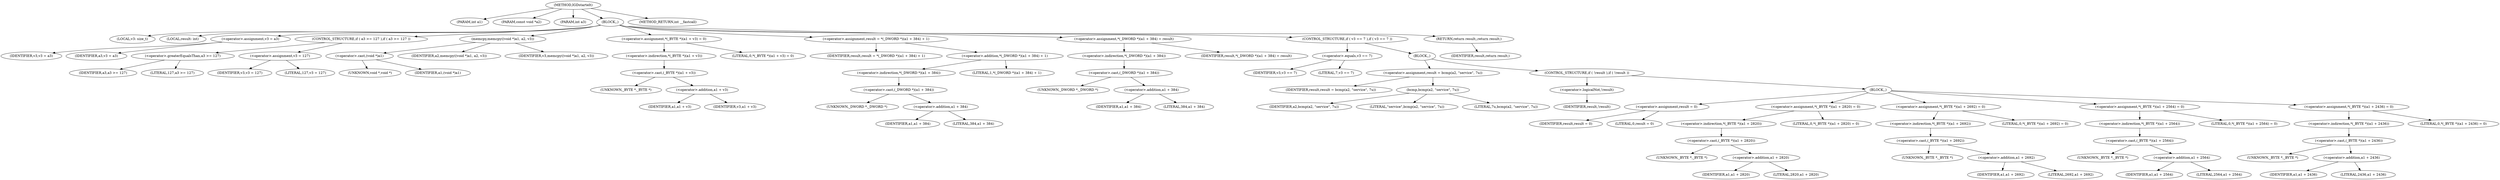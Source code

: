 digraph IGDstartelt {  
"1000103" [label = "(METHOD,IGDstartelt)" ]
"1000104" [label = "(PARAM,int a1)" ]
"1000105" [label = "(PARAM,const void *a2)" ]
"1000106" [label = "(PARAM,int a3)" ]
"1000107" [label = "(BLOCK,,)" ]
"1000108" [label = "(LOCAL,v3: size_t)" ]
"1000109" [label = "(LOCAL,result: int)" ]
"1000110" [label = "(<operator>.assignment,v3 = a3)" ]
"1000111" [label = "(IDENTIFIER,v3,v3 = a3)" ]
"1000112" [label = "(IDENTIFIER,a3,v3 = a3)" ]
"1000113" [label = "(CONTROL_STRUCTURE,if ( a3 >= 127 ),if ( a3 >= 127 ))" ]
"1000114" [label = "(<operator>.greaterEqualsThan,a3 >= 127)" ]
"1000115" [label = "(IDENTIFIER,a3,a3 >= 127)" ]
"1000116" [label = "(LITERAL,127,a3 >= 127)" ]
"1000117" [label = "(<operator>.assignment,v3 = 127)" ]
"1000118" [label = "(IDENTIFIER,v3,v3 = 127)" ]
"1000119" [label = "(LITERAL,127,v3 = 127)" ]
"1000120" [label = "(memcpy,memcpy((void *)a1, a2, v3))" ]
"1000121" [label = "(<operator>.cast,(void *)a1)" ]
"1000122" [label = "(UNKNOWN,void *,void *)" ]
"1000123" [label = "(IDENTIFIER,a1,(void *)a1)" ]
"1000124" [label = "(IDENTIFIER,a2,memcpy((void *)a1, a2, v3))" ]
"1000125" [label = "(IDENTIFIER,v3,memcpy((void *)a1, a2, v3))" ]
"1000126" [label = "(<operator>.assignment,*(_BYTE *)(a1 + v3) = 0)" ]
"1000127" [label = "(<operator>.indirection,*(_BYTE *)(a1 + v3))" ]
"1000128" [label = "(<operator>.cast,(_BYTE *)(a1 + v3))" ]
"1000129" [label = "(UNKNOWN,_BYTE *,_BYTE *)" ]
"1000130" [label = "(<operator>.addition,a1 + v3)" ]
"1000131" [label = "(IDENTIFIER,a1,a1 + v3)" ]
"1000132" [label = "(IDENTIFIER,v3,a1 + v3)" ]
"1000133" [label = "(LITERAL,0,*(_BYTE *)(a1 + v3) = 0)" ]
"1000134" [label = "(<operator>.assignment,result = *(_DWORD *)(a1 + 384) + 1)" ]
"1000135" [label = "(IDENTIFIER,result,result = *(_DWORD *)(a1 + 384) + 1)" ]
"1000136" [label = "(<operator>.addition,*(_DWORD *)(a1 + 384) + 1)" ]
"1000137" [label = "(<operator>.indirection,*(_DWORD *)(a1 + 384))" ]
"1000138" [label = "(<operator>.cast,(_DWORD *)(a1 + 384))" ]
"1000139" [label = "(UNKNOWN,_DWORD *,_DWORD *)" ]
"1000140" [label = "(<operator>.addition,a1 + 384)" ]
"1000141" [label = "(IDENTIFIER,a1,a1 + 384)" ]
"1000142" [label = "(LITERAL,384,a1 + 384)" ]
"1000143" [label = "(LITERAL,1,*(_DWORD *)(a1 + 384) + 1)" ]
"1000144" [label = "(<operator>.assignment,*(_DWORD *)(a1 + 384) = result)" ]
"1000145" [label = "(<operator>.indirection,*(_DWORD *)(a1 + 384))" ]
"1000146" [label = "(<operator>.cast,(_DWORD *)(a1 + 384))" ]
"1000147" [label = "(UNKNOWN,_DWORD *,_DWORD *)" ]
"1000148" [label = "(<operator>.addition,a1 + 384)" ]
"1000149" [label = "(IDENTIFIER,a1,a1 + 384)" ]
"1000150" [label = "(LITERAL,384,a1 + 384)" ]
"1000151" [label = "(IDENTIFIER,result,*(_DWORD *)(a1 + 384) = result)" ]
"1000152" [label = "(CONTROL_STRUCTURE,if ( v3 == 7 ),if ( v3 == 7 ))" ]
"1000153" [label = "(<operator>.equals,v3 == 7)" ]
"1000154" [label = "(IDENTIFIER,v3,v3 == 7)" ]
"1000155" [label = "(LITERAL,7,v3 == 7)" ]
"1000156" [label = "(BLOCK,,)" ]
"1000157" [label = "(<operator>.assignment,result = bcmp(a2, \"service\", 7u))" ]
"1000158" [label = "(IDENTIFIER,result,result = bcmp(a2, \"service\", 7u))" ]
"1000159" [label = "(bcmp,bcmp(a2, \"service\", 7u))" ]
"1000160" [label = "(IDENTIFIER,a2,bcmp(a2, \"service\", 7u))" ]
"1000161" [label = "(LITERAL,\"service\",bcmp(a2, \"service\", 7u))" ]
"1000162" [label = "(LITERAL,7u,bcmp(a2, \"service\", 7u))" ]
"1000163" [label = "(CONTROL_STRUCTURE,if ( !result ),if ( !result ))" ]
"1000164" [label = "(<operator>.logicalNot,!result)" ]
"1000165" [label = "(IDENTIFIER,result,!result)" ]
"1000166" [label = "(BLOCK,,)" ]
"1000167" [label = "(<operator>.assignment,result = 0)" ]
"1000168" [label = "(IDENTIFIER,result,result = 0)" ]
"1000169" [label = "(LITERAL,0,result = 0)" ]
"1000170" [label = "(<operator>.assignment,*(_BYTE *)(a1 + 2820) = 0)" ]
"1000171" [label = "(<operator>.indirection,*(_BYTE *)(a1 + 2820))" ]
"1000172" [label = "(<operator>.cast,(_BYTE *)(a1 + 2820))" ]
"1000173" [label = "(UNKNOWN,_BYTE *,_BYTE *)" ]
"1000174" [label = "(<operator>.addition,a1 + 2820)" ]
"1000175" [label = "(IDENTIFIER,a1,a1 + 2820)" ]
"1000176" [label = "(LITERAL,2820,a1 + 2820)" ]
"1000177" [label = "(LITERAL,0,*(_BYTE *)(a1 + 2820) = 0)" ]
"1000178" [label = "(<operator>.assignment,*(_BYTE *)(a1 + 2692) = 0)" ]
"1000179" [label = "(<operator>.indirection,*(_BYTE *)(a1 + 2692))" ]
"1000180" [label = "(<operator>.cast,(_BYTE *)(a1 + 2692))" ]
"1000181" [label = "(UNKNOWN,_BYTE *,_BYTE *)" ]
"1000182" [label = "(<operator>.addition,a1 + 2692)" ]
"1000183" [label = "(IDENTIFIER,a1,a1 + 2692)" ]
"1000184" [label = "(LITERAL,2692,a1 + 2692)" ]
"1000185" [label = "(LITERAL,0,*(_BYTE *)(a1 + 2692) = 0)" ]
"1000186" [label = "(<operator>.assignment,*(_BYTE *)(a1 + 2564) = 0)" ]
"1000187" [label = "(<operator>.indirection,*(_BYTE *)(a1 + 2564))" ]
"1000188" [label = "(<operator>.cast,(_BYTE *)(a1 + 2564))" ]
"1000189" [label = "(UNKNOWN,_BYTE *,_BYTE *)" ]
"1000190" [label = "(<operator>.addition,a1 + 2564)" ]
"1000191" [label = "(IDENTIFIER,a1,a1 + 2564)" ]
"1000192" [label = "(LITERAL,2564,a1 + 2564)" ]
"1000193" [label = "(LITERAL,0,*(_BYTE *)(a1 + 2564) = 0)" ]
"1000194" [label = "(<operator>.assignment,*(_BYTE *)(a1 + 2436) = 0)" ]
"1000195" [label = "(<operator>.indirection,*(_BYTE *)(a1 + 2436))" ]
"1000196" [label = "(<operator>.cast,(_BYTE *)(a1 + 2436))" ]
"1000197" [label = "(UNKNOWN,_BYTE *,_BYTE *)" ]
"1000198" [label = "(<operator>.addition,a1 + 2436)" ]
"1000199" [label = "(IDENTIFIER,a1,a1 + 2436)" ]
"1000200" [label = "(LITERAL,2436,a1 + 2436)" ]
"1000201" [label = "(LITERAL,0,*(_BYTE *)(a1 + 2436) = 0)" ]
"1000202" [label = "(RETURN,return result;,return result;)" ]
"1000203" [label = "(IDENTIFIER,result,return result;)" ]
"1000204" [label = "(METHOD_RETURN,int __fastcall)" ]
  "1000103" -> "1000104" 
  "1000103" -> "1000105" 
  "1000103" -> "1000106" 
  "1000103" -> "1000107" 
  "1000103" -> "1000204" 
  "1000107" -> "1000108" 
  "1000107" -> "1000109" 
  "1000107" -> "1000110" 
  "1000107" -> "1000113" 
  "1000107" -> "1000120" 
  "1000107" -> "1000126" 
  "1000107" -> "1000134" 
  "1000107" -> "1000144" 
  "1000107" -> "1000152" 
  "1000107" -> "1000202" 
  "1000110" -> "1000111" 
  "1000110" -> "1000112" 
  "1000113" -> "1000114" 
  "1000113" -> "1000117" 
  "1000114" -> "1000115" 
  "1000114" -> "1000116" 
  "1000117" -> "1000118" 
  "1000117" -> "1000119" 
  "1000120" -> "1000121" 
  "1000120" -> "1000124" 
  "1000120" -> "1000125" 
  "1000121" -> "1000122" 
  "1000121" -> "1000123" 
  "1000126" -> "1000127" 
  "1000126" -> "1000133" 
  "1000127" -> "1000128" 
  "1000128" -> "1000129" 
  "1000128" -> "1000130" 
  "1000130" -> "1000131" 
  "1000130" -> "1000132" 
  "1000134" -> "1000135" 
  "1000134" -> "1000136" 
  "1000136" -> "1000137" 
  "1000136" -> "1000143" 
  "1000137" -> "1000138" 
  "1000138" -> "1000139" 
  "1000138" -> "1000140" 
  "1000140" -> "1000141" 
  "1000140" -> "1000142" 
  "1000144" -> "1000145" 
  "1000144" -> "1000151" 
  "1000145" -> "1000146" 
  "1000146" -> "1000147" 
  "1000146" -> "1000148" 
  "1000148" -> "1000149" 
  "1000148" -> "1000150" 
  "1000152" -> "1000153" 
  "1000152" -> "1000156" 
  "1000153" -> "1000154" 
  "1000153" -> "1000155" 
  "1000156" -> "1000157" 
  "1000156" -> "1000163" 
  "1000157" -> "1000158" 
  "1000157" -> "1000159" 
  "1000159" -> "1000160" 
  "1000159" -> "1000161" 
  "1000159" -> "1000162" 
  "1000163" -> "1000164" 
  "1000163" -> "1000166" 
  "1000164" -> "1000165" 
  "1000166" -> "1000167" 
  "1000166" -> "1000170" 
  "1000166" -> "1000178" 
  "1000166" -> "1000186" 
  "1000166" -> "1000194" 
  "1000167" -> "1000168" 
  "1000167" -> "1000169" 
  "1000170" -> "1000171" 
  "1000170" -> "1000177" 
  "1000171" -> "1000172" 
  "1000172" -> "1000173" 
  "1000172" -> "1000174" 
  "1000174" -> "1000175" 
  "1000174" -> "1000176" 
  "1000178" -> "1000179" 
  "1000178" -> "1000185" 
  "1000179" -> "1000180" 
  "1000180" -> "1000181" 
  "1000180" -> "1000182" 
  "1000182" -> "1000183" 
  "1000182" -> "1000184" 
  "1000186" -> "1000187" 
  "1000186" -> "1000193" 
  "1000187" -> "1000188" 
  "1000188" -> "1000189" 
  "1000188" -> "1000190" 
  "1000190" -> "1000191" 
  "1000190" -> "1000192" 
  "1000194" -> "1000195" 
  "1000194" -> "1000201" 
  "1000195" -> "1000196" 
  "1000196" -> "1000197" 
  "1000196" -> "1000198" 
  "1000198" -> "1000199" 
  "1000198" -> "1000200" 
  "1000202" -> "1000203" 
}
